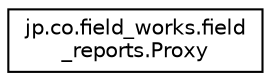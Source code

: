 digraph "クラス階層図"
{
 // LATEX_PDF_SIZE
  edge [fontname="Helvetica",fontsize="10",labelfontname="Helvetica",labelfontsize="10"];
  node [fontname="Helvetica",fontsize="10",shape=record];
  rankdir="LR";
  Node0 [label="jp.co.field_works.field\l_reports.Proxy",height=0.2,width=0.4,color="black", fillcolor="white", style="filled",URL="$interfacejp_1_1co_1_1field__works_1_1field__reports_1_1Proxy.html",tooltip=" "];
}
